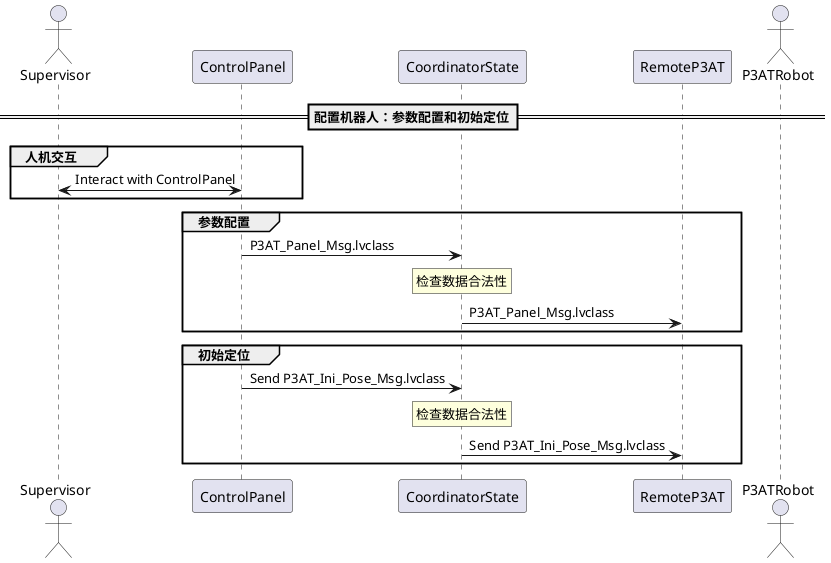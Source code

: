@startuml
actor Supervisor
== 配置机器人：参数配置和初始定位==
group 人机交互
Supervisor <-> ControlPanel : Interact with ControlPanel
end
group 参数配置
ControlPanel -> CoordinatorState : P3AT_Panel_Msg.lvclass
rnote over CoordinatorState : 检查数据合法性
CoordinatorState -> RemoteP3AT : P3AT_Panel_Msg.lvclass
end
group 初始定位
ControlPanel -> CoordinatorState : Send P3AT_Ini_Pose_Msg.lvclass
rnote over CoordinatorState : 检查数据合法性
CoordinatorState -> RemoteP3AT : Send P3AT_Ini_Pose_Msg.lvclass
end
actor P3ATRobot
@enduml